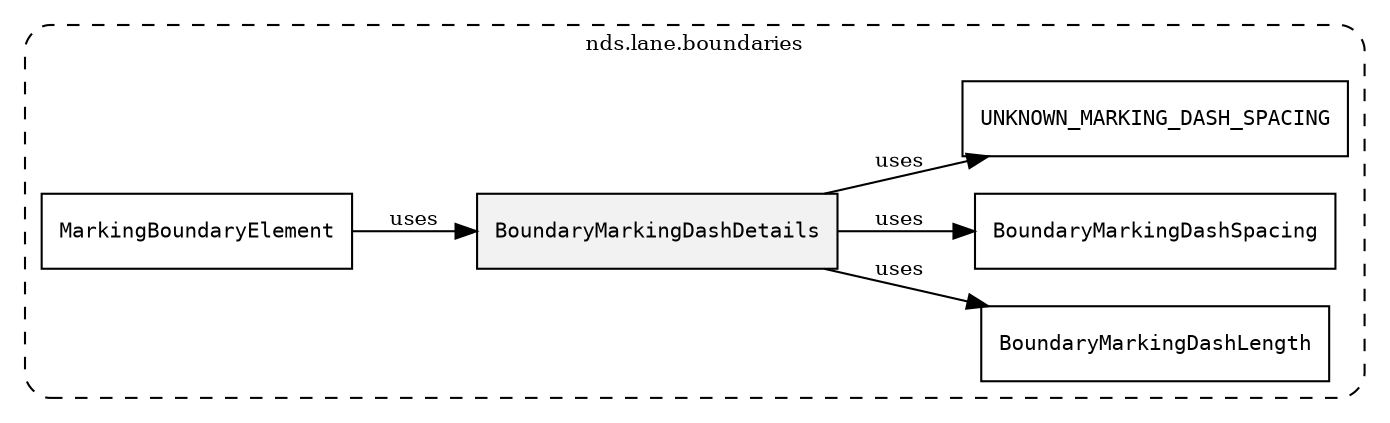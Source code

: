 /**
 * This dot file creates symbol collaboration diagram for BoundaryMarkingDashDetails.
 */
digraph ZSERIO
{
    node [shape=box, fontsize=10];
    rankdir="LR";
    fontsize=10;
    tooltip="BoundaryMarkingDashDetails collaboration diagram";

    subgraph "cluster_nds.lane.boundaries"
    {
        style="dashed, rounded";
        label="nds.lane.boundaries";
        tooltip="Package nds.lane.boundaries";
        href="../../../content/packages/nds.lane.boundaries.html#Package-nds-lane-boundaries";
        target="_parent";

        "BoundaryMarkingDashDetails" [style="filled", fillcolor="#0000000D", target="_parent", label=<<font face="monospace"><table align="center" border="0" cellspacing="0" cellpadding="0"><tr><td href="../../../content/packages/nds.lane.boundaries.html#Structure-BoundaryMarkingDashDetails" title="Structure defined in nds.lane.boundaries">BoundaryMarkingDashDetails</td></tr></table></font>>];
        "BoundaryMarkingDashLength" [target="_parent", label=<<font face="monospace"><table align="center" border="0" cellspacing="0" cellpadding="0"><tr><td href="../../../content/packages/nds.lane.boundaries.html#Subtype-BoundaryMarkingDashLength" title="Subtype defined in nds.lane.boundaries">BoundaryMarkingDashLength</td></tr></table></font>>];
        "BoundaryMarkingDashSpacing" [target="_parent", label=<<font face="monospace"><table align="center" border="0" cellspacing="0" cellpadding="0"><tr><td href="../../../content/packages/nds.lane.boundaries.html#Subtype-BoundaryMarkingDashSpacing" title="Subtype defined in nds.lane.boundaries">BoundaryMarkingDashSpacing</td></tr></table></font>>];
        "UNKNOWN_MARKING_DASH_SPACING" [target="_parent", label=<<font face="monospace"><table align="center" border="0" cellspacing="0" cellpadding="0"><tr><td href="../../../content/packages/nds.lane.boundaries.html#Constant-UNKNOWN_MARKING_DASH_SPACING" title="Constant defined in nds.lane.boundaries">UNKNOWN_MARKING_DASH_SPACING</td></tr></table></font>>];
        "MarkingBoundaryElement" [target="_parent", label=<<font face="monospace"><table align="center" border="0" cellspacing="0" cellpadding="0"><tr><td href="../../../content/packages/nds.lane.boundaries.html#Structure-MarkingBoundaryElement" title="Structure defined in nds.lane.boundaries">MarkingBoundaryElement</td></tr></table></font>>];
    }

    "BoundaryMarkingDashDetails" -> "BoundaryMarkingDashLength" [label="uses", fontsize=10];
    "BoundaryMarkingDashDetails" -> "BoundaryMarkingDashSpacing" [label="uses", fontsize=10];
    "BoundaryMarkingDashDetails" -> "UNKNOWN_MARKING_DASH_SPACING" [label="uses", fontsize=10];
    "MarkingBoundaryElement" -> "BoundaryMarkingDashDetails" [label="uses", fontsize=10];
}
